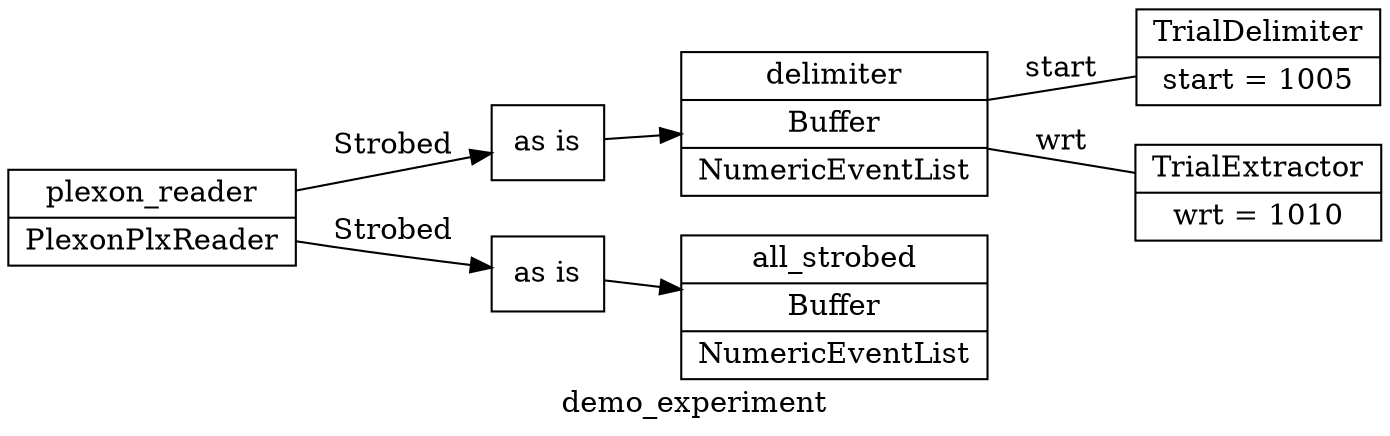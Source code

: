 digraph demo_experiment {
	graph [label=demo_experiment rankdir=LR]
	plexon_reader [label="plexon_reader|PlexonPlxReader" shape=record]
	delimiter [label="delimiter|Buffer|NumericEventList" shape=record]
	all_strobed [label="all_strobed|Buffer|NumericEventList" shape=record]
	plexon_reader_route_0 [label="as is" shape=record]
	plexon_reader -> plexon_reader_route_0 [label=Strobed]
	plexon_reader_route_0 -> delimiter
	plexon_reader_route_1 [label="as is" shape=record]
	plexon_reader -> plexon_reader_route_1 [label=Strobed]
	plexon_reader_route_1 -> all_strobed
	trial_delimiter [label="TrialDelimiter|start = 1005" shape=record]
	delimiter -> trial_delimiter [label=start arrowhead=none arrowtail=none]
	trial_extractor [label="TrialExtractor|wrt = 1010" shape=record]
	delimiter -> trial_extractor [label=wrt arrowhead=none arrowtail=none]
}
